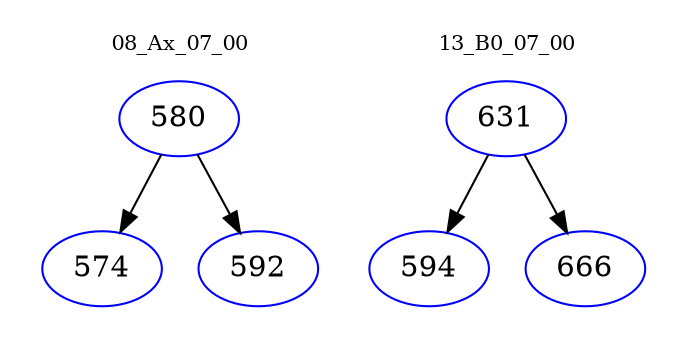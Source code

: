 digraph{
subgraph cluster_0 {
color = white
label = "08_Ax_07_00";
fontsize=10;
T0_580 [label="580", color="blue"]
T0_580 -> T0_574 [color="black"]
T0_574 [label="574", color="blue"]
T0_580 -> T0_592 [color="black"]
T0_592 [label="592", color="blue"]
}
subgraph cluster_1 {
color = white
label = "13_B0_07_00";
fontsize=10;
T1_631 [label="631", color="blue"]
T1_631 -> T1_594 [color="black"]
T1_594 [label="594", color="blue"]
T1_631 -> T1_666 [color="black"]
T1_666 [label="666", color="blue"]
}
}
